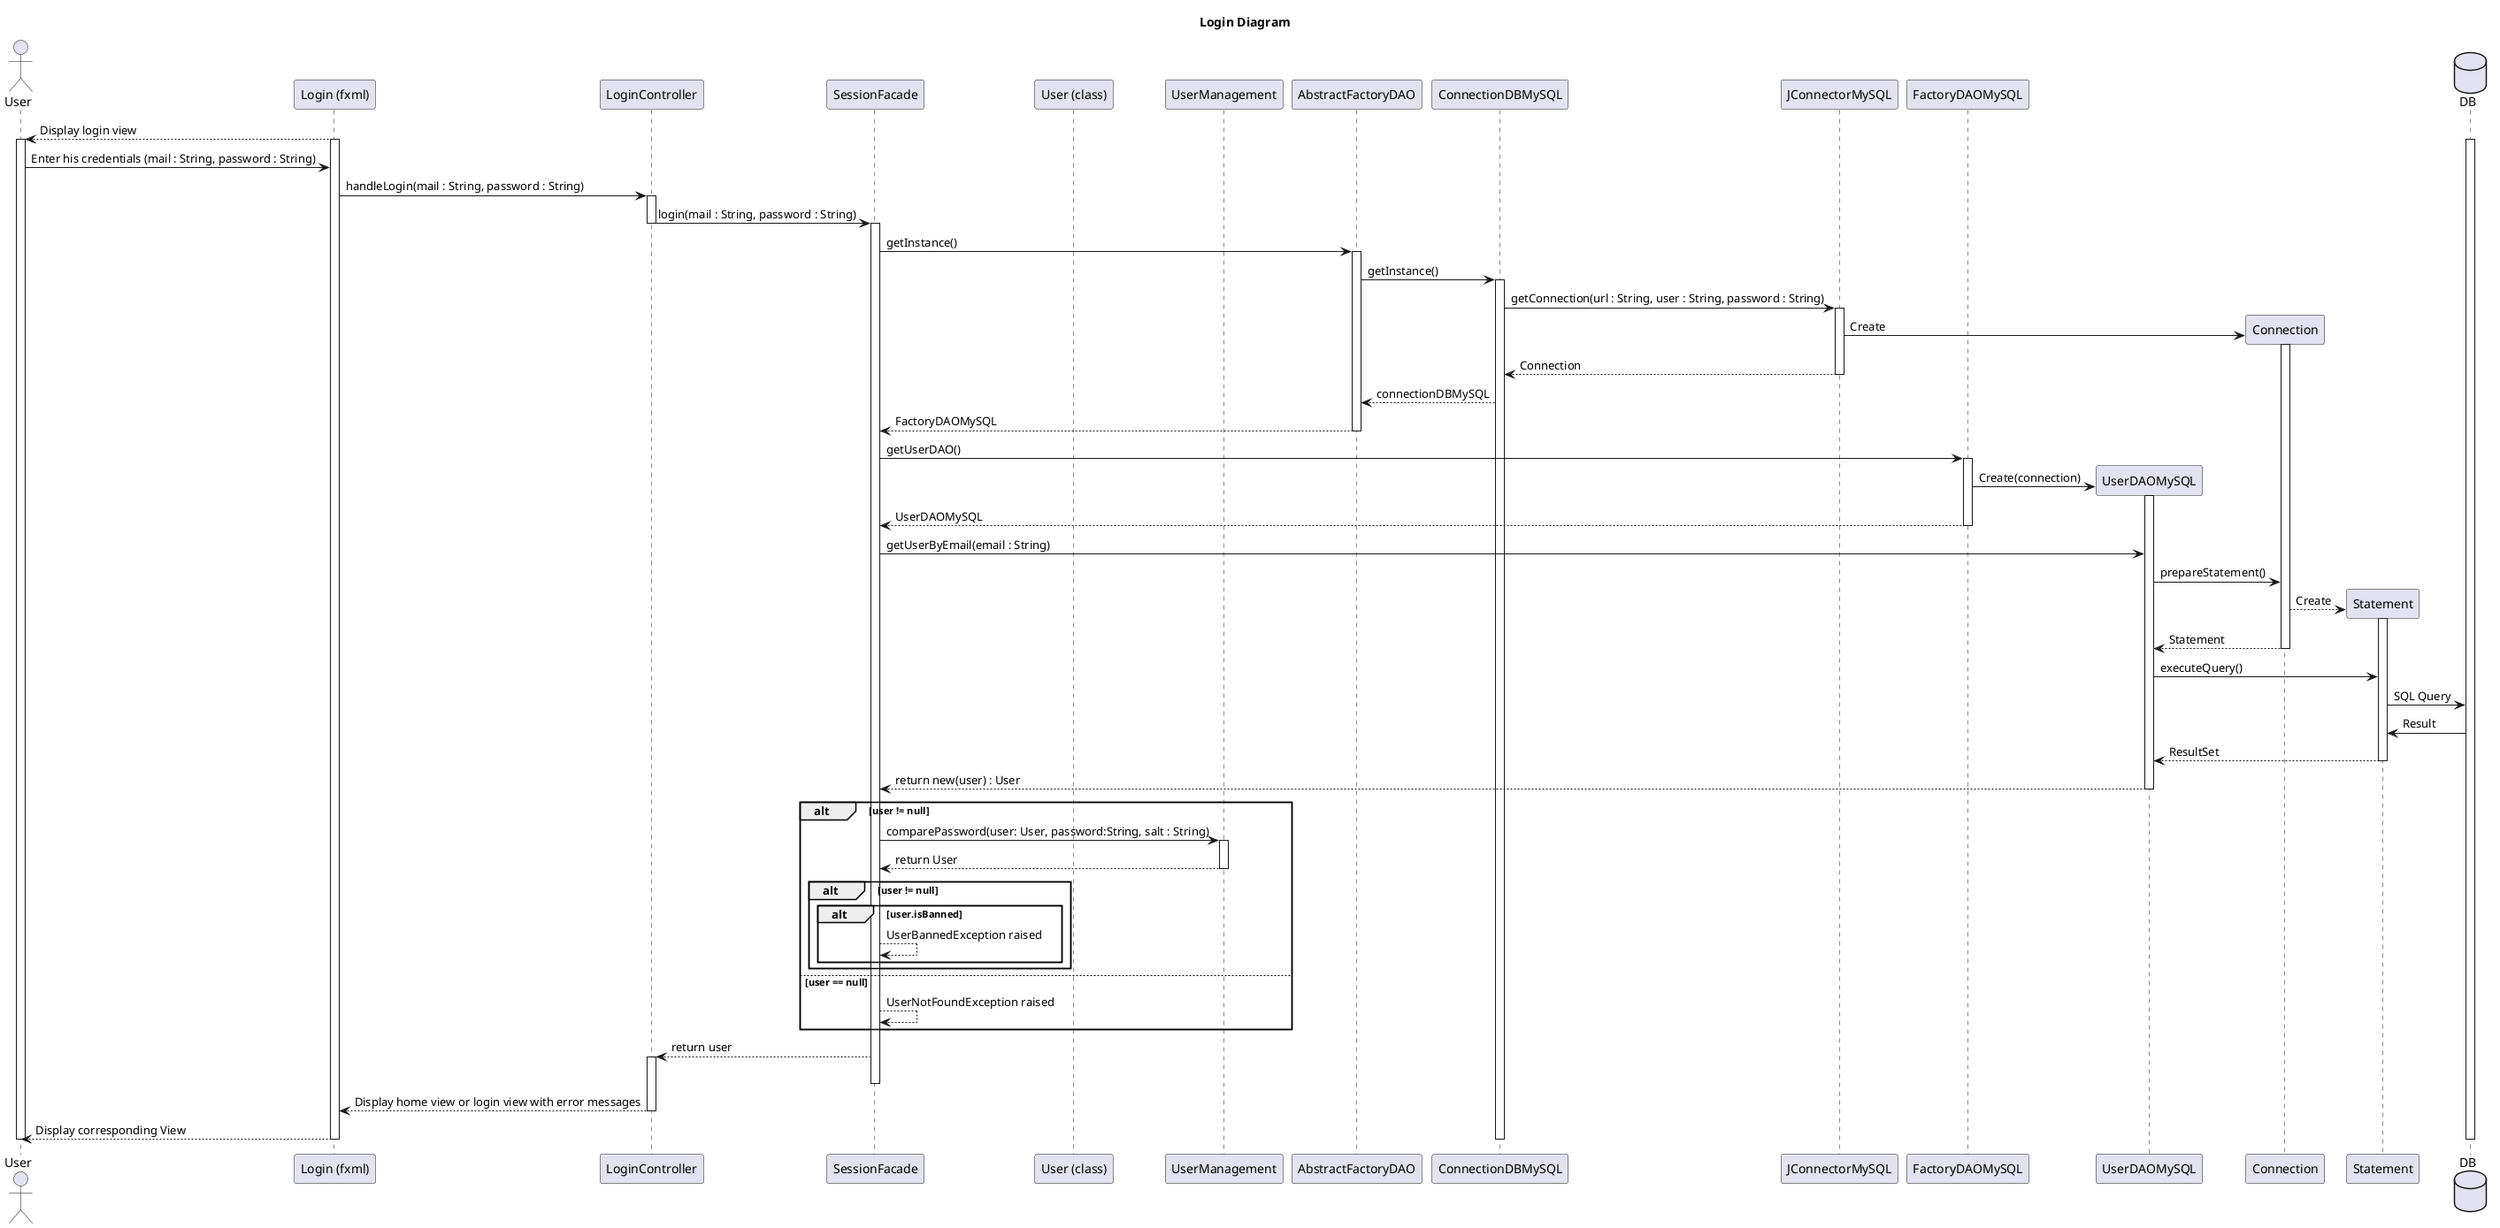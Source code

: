 @startuml
title Login Diagram

actor User
participant "Login (fxml)"
participant LoginController
participant SessionFacade
participant "User (class)"
participant UserManagement
participant AbstractFactoryDAO
participant ConnectionDBMySQL
participant JConnectorMySQL
participant FactoryDAOMySQL
participant UserDAOMySQL
participant Connection
participant Statement
database DB


"Login (fxml)"-->User: Display login view

activate "Login (fxml)"
activate User
activate DB


User->"Login (fxml)":Enter his credentials (mail : String, password : String)

"Login (fxml)"->LoginController: handleLogin(mail : String, password : String)

activate LoginController

LoginController->SessionFacade:login(mail : String, password : String)

deactivate LoginController

activate SessionFacade

SessionFacade->AbstractFactoryDAO:getInstance()
activate AbstractFactoryDAO

AbstractFactoryDAO -> ConnectionDBMySQL : getInstance()

activate ConnectionDBMySQL


ConnectionDBMySQL->JConnectorMySQL: getConnection(url : String, user : String, password : String)

activate JConnectorMySQL

JConnectorMySQL -> Connection **: Create

activate Connection
JConnectorMySQL-->ConnectionDBMySQL: Connection

deactivate JConnectorMySQL
AbstractFactoryDAO <-- ConnectionDBMySQL : connectionDBMySQL


AbstractFactoryDAO--> SessionFacade : FactoryDAOMySQL
deactivate AbstractFactoryDAO

SessionFacade -> FactoryDAOMySQL:getUserDAO()

activate FactoryDAOMySQL

FactoryDAOMySQL->UserDAOMySQL **:Create(connection)

activate UserDAOMySQL
FactoryDAOMySQL-->SessionFacade:UserDAOMySQL

deactivate FactoryDAOMySQL

SessionFacade->UserDAOMySQL: getUserByEmail(email : String)

UserDAOMySQL->Connection: prepareStatement()

Connection-->Statement **: Create

activate Statement

Connection-->UserDAOMySQL: Statement

deactivate Connection

UserDAOMySQL->Statement:executeQuery()

Statement->DB: SQL Query

DB->Statement:Result

Statement-->UserDAOMySQL: ResultSet

deactivate Statement

UserDAOMySQL-->SessionFacade: return new(user) : User
alt user != null

    deactivate UserDAOMySQL
    SessionFacade->UserManagement: comparePassword(user: User, password:String, salt : String)
    activate UserManagement
    UserManagement -->SessionFacade: return User
    deactivate UserManagement
    alt user != null
        alt user.isBanned
            SessionFacade -->SessionFacade: UserBannedException raised
        end
    end


else user == null
        SessionFacade -->SessionFacade: UserNotFoundException raised
end

SessionFacade-->LoginController : return user
activate LoginController

deactivate SessionFacade

LoginController-->"Login (fxml)": Display home view or login view with error messages

deactivate LoginController

"Login (fxml)"-->User: Display corresponding View
deactivate "Login (fxml)"
deactivate DB
deactivate UserManagement
deactivate User
deactivate ConnectionDBMySQL

@enduml